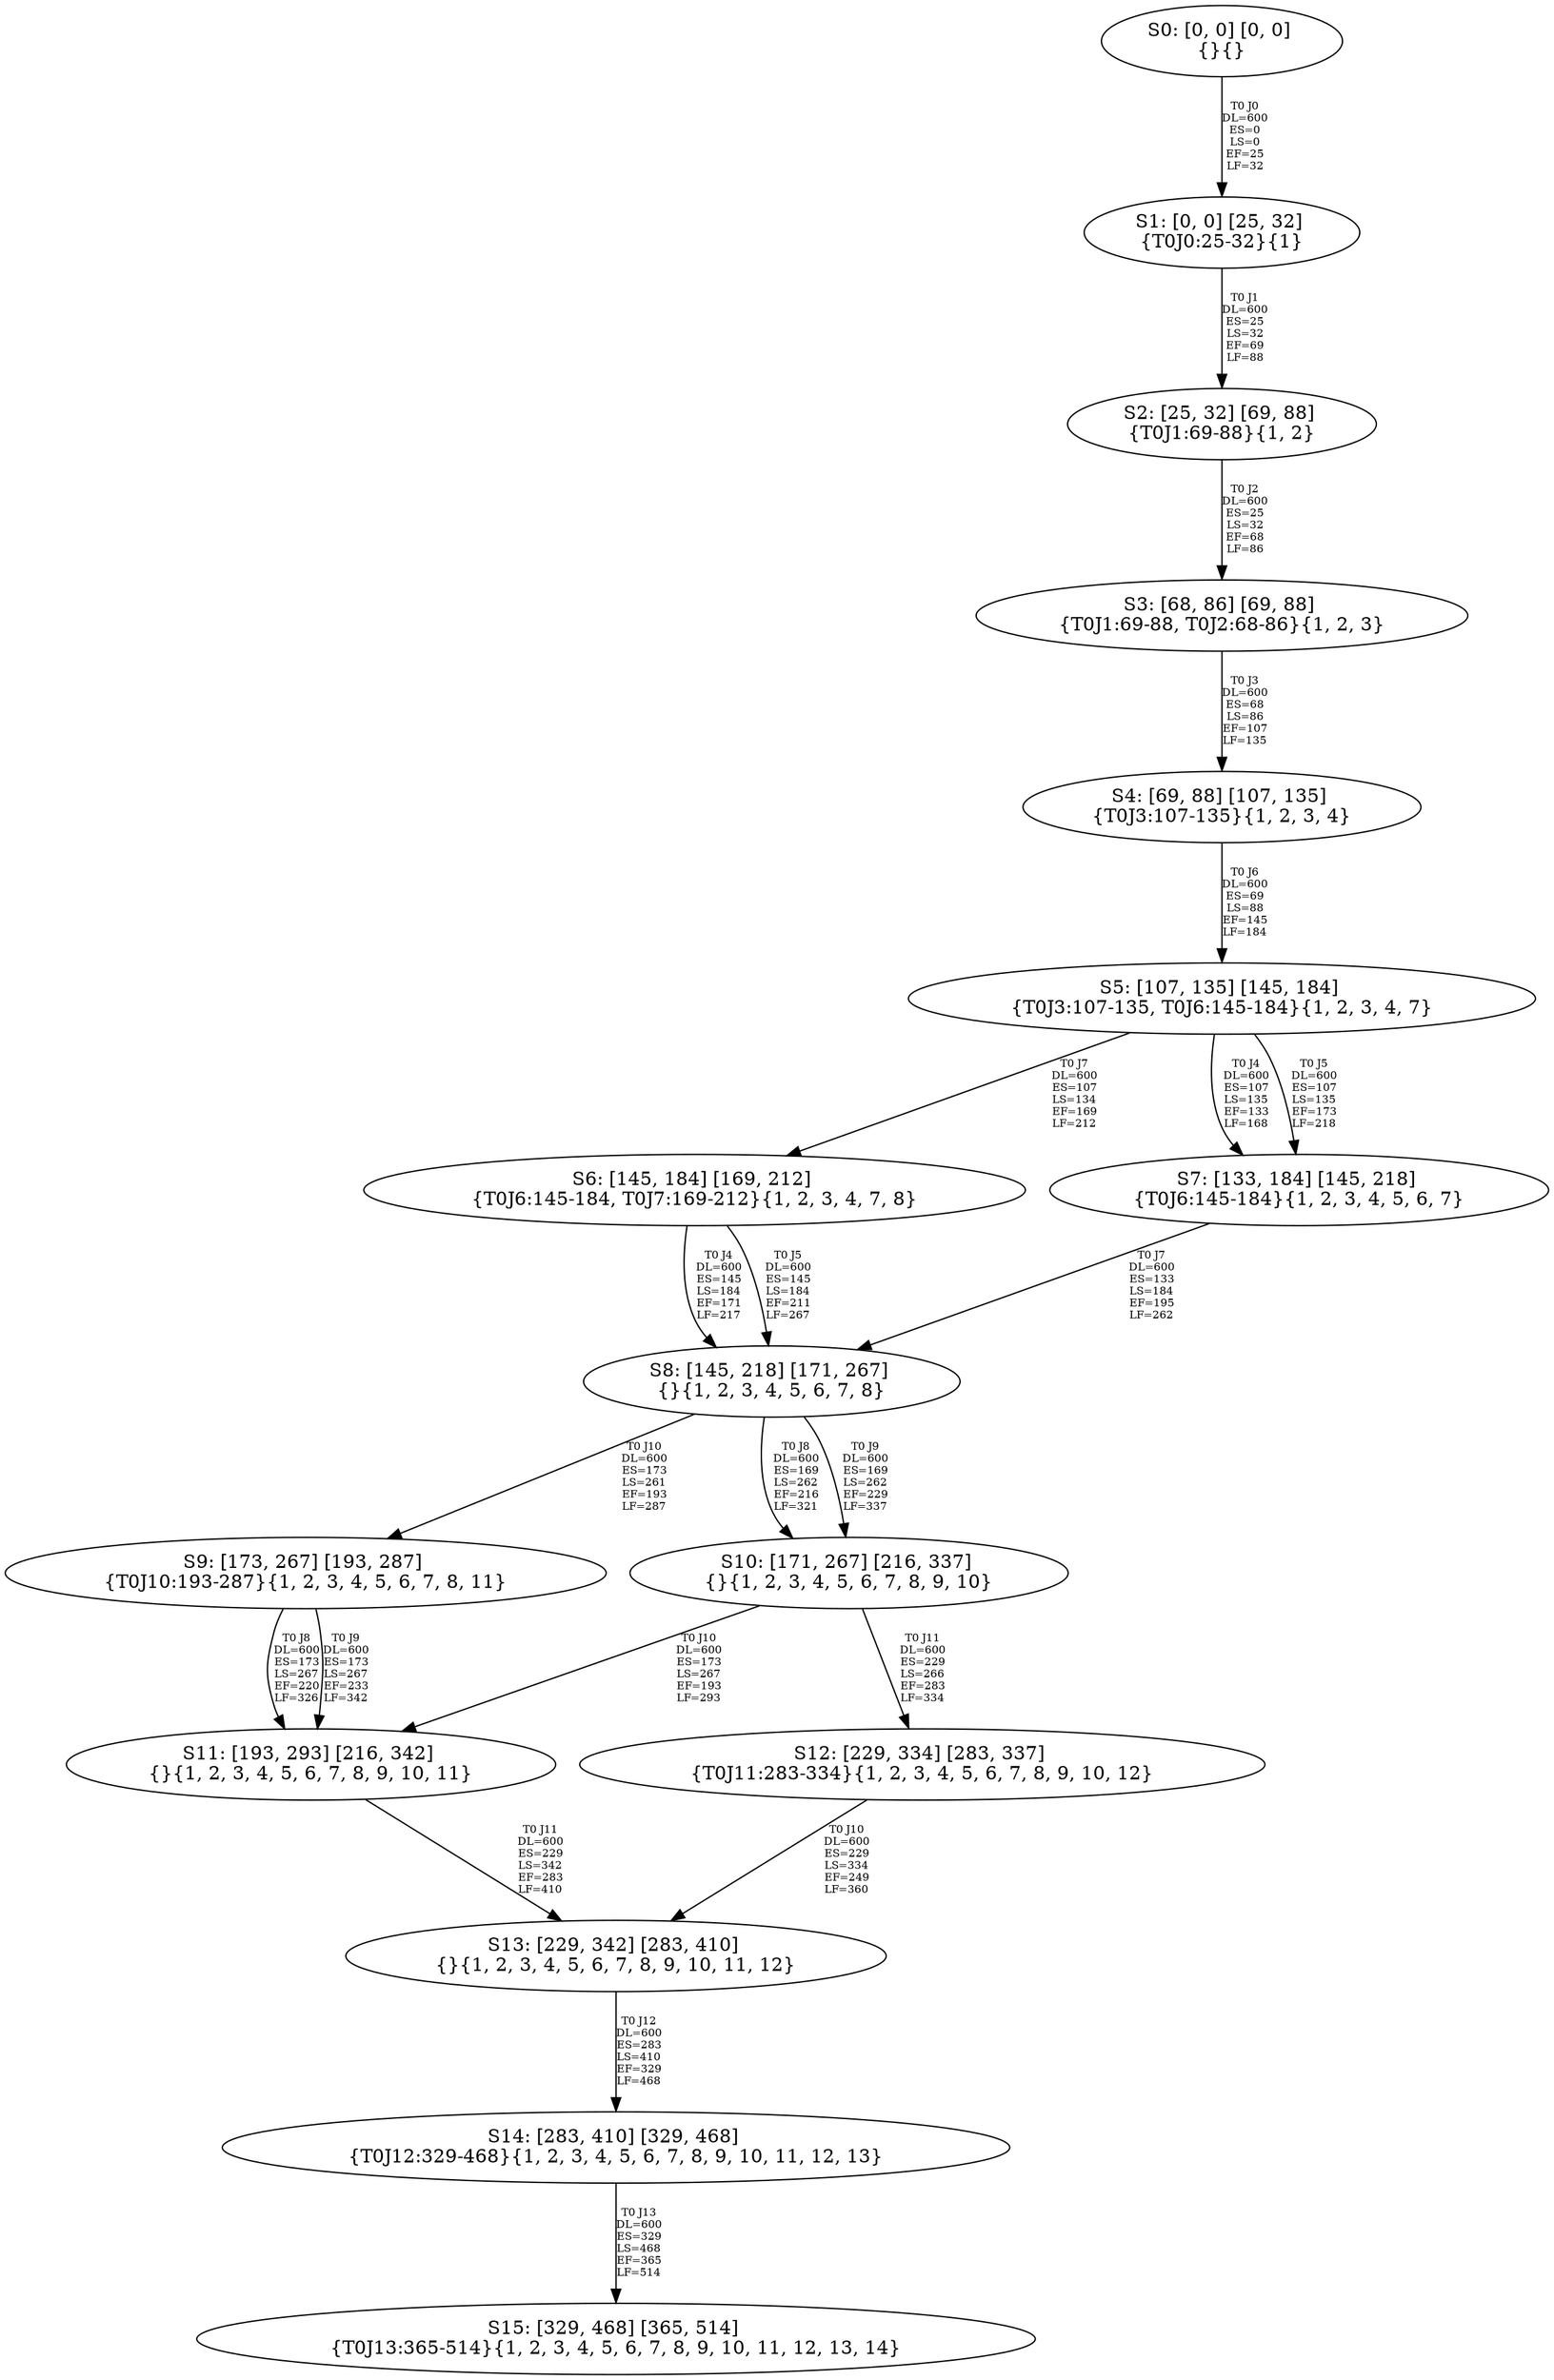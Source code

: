 digraph {
	S0[label="S0: [0, 0] [0, 0] \n{}{}"];
	S1[label="S1: [0, 0] [25, 32] \n{T0J0:25-32}{1}"];
	S2[label="S2: [25, 32] [69, 88] \n{T0J1:69-88}{1, 2}"];
	S3[label="S3: [68, 86] [69, 88] \n{T0J1:69-88, T0J2:68-86}{1, 2, 3}"];
	S4[label="S4: [69, 88] [107, 135] \n{T0J3:107-135}{1, 2, 3, 4}"];
	S5[label="S5: [107, 135] [145, 184] \n{T0J3:107-135, T0J6:145-184}{1, 2, 3, 4, 7}"];
	S6[label="S6: [145, 184] [169, 212] \n{T0J6:145-184, T0J7:169-212}{1, 2, 3, 4, 7, 8}"];
	S7[label="S7: [133, 184] [145, 218] \n{T0J6:145-184}{1, 2, 3, 4, 5, 6, 7}"];
	S8[label="S8: [145, 218] [171, 267] \n{}{1, 2, 3, 4, 5, 6, 7, 8}"];
	S9[label="S9: [173, 267] [193, 287] \n{T0J10:193-287}{1, 2, 3, 4, 5, 6, 7, 8, 11}"];
	S10[label="S10: [171, 267] [216, 337] \n{}{1, 2, 3, 4, 5, 6, 7, 8, 9, 10}"];
	S11[label="S11: [193, 293] [216, 342] \n{}{1, 2, 3, 4, 5, 6, 7, 8, 9, 10, 11}"];
	S12[label="S12: [229, 334] [283, 337] \n{T0J11:283-334}{1, 2, 3, 4, 5, 6, 7, 8, 9, 10, 12}"];
	S13[label="S13: [229, 342] [283, 410] \n{}{1, 2, 3, 4, 5, 6, 7, 8, 9, 10, 11, 12}"];
	S14[label="S14: [283, 410] [329, 468] \n{T0J12:329-468}{1, 2, 3, 4, 5, 6, 7, 8, 9, 10, 11, 12, 13}"];
	S15[label="S15: [329, 468] [365, 514] \n{T0J13:365-514}{1, 2, 3, 4, 5, 6, 7, 8, 9, 10, 11, 12, 13, 14}"];
	S0 -> S1[label="T0 J0\nDL=600\nES=0\nLS=0\nEF=25\nLF=32",fontsize=8];
	S1 -> S2[label="T0 J1\nDL=600\nES=25\nLS=32\nEF=69\nLF=88",fontsize=8];
	S2 -> S3[label="T0 J2\nDL=600\nES=25\nLS=32\nEF=68\nLF=86",fontsize=8];
	S3 -> S4[label="T0 J3\nDL=600\nES=68\nLS=86\nEF=107\nLF=135",fontsize=8];
	S4 -> S5[label="T0 J6\nDL=600\nES=69\nLS=88\nEF=145\nLF=184",fontsize=8];
	S5 -> S7[label="T0 J4\nDL=600\nES=107\nLS=135\nEF=133\nLF=168",fontsize=8];
	S5 -> S7[label="T0 J5\nDL=600\nES=107\nLS=135\nEF=173\nLF=218",fontsize=8];
	S5 -> S6[label="T0 J7\nDL=600\nES=107\nLS=134\nEF=169\nLF=212",fontsize=8];
	S6 -> S8[label="T0 J4\nDL=600\nES=145\nLS=184\nEF=171\nLF=217",fontsize=8];
	S6 -> S8[label="T0 J5\nDL=600\nES=145\nLS=184\nEF=211\nLF=267",fontsize=8];
	S7 -> S8[label="T0 J7\nDL=600\nES=133\nLS=184\nEF=195\nLF=262",fontsize=8];
	S8 -> S10[label="T0 J8\nDL=600\nES=169\nLS=262\nEF=216\nLF=321",fontsize=8];
	S8 -> S10[label="T0 J9\nDL=600\nES=169\nLS=262\nEF=229\nLF=337",fontsize=8];
	S8 -> S9[label="T0 J10\nDL=600\nES=173\nLS=261\nEF=193\nLF=287",fontsize=8];
	S9 -> S11[label="T0 J8\nDL=600\nES=173\nLS=267\nEF=220\nLF=326",fontsize=8];
	S9 -> S11[label="T0 J9\nDL=600\nES=173\nLS=267\nEF=233\nLF=342",fontsize=8];
	S10 -> S11[label="T0 J10\nDL=600\nES=173\nLS=267\nEF=193\nLF=293",fontsize=8];
	S10 -> S12[label="T0 J11\nDL=600\nES=229\nLS=266\nEF=283\nLF=334",fontsize=8];
	S11 -> S13[label="T0 J11\nDL=600\nES=229\nLS=342\nEF=283\nLF=410",fontsize=8];
	S12 -> S13[label="T0 J10\nDL=600\nES=229\nLS=334\nEF=249\nLF=360",fontsize=8];
	S13 -> S14[label="T0 J12\nDL=600\nES=283\nLS=410\nEF=329\nLF=468",fontsize=8];
	S14 -> S15[label="T0 J13\nDL=600\nES=329\nLS=468\nEF=365\nLF=514",fontsize=8];
}
